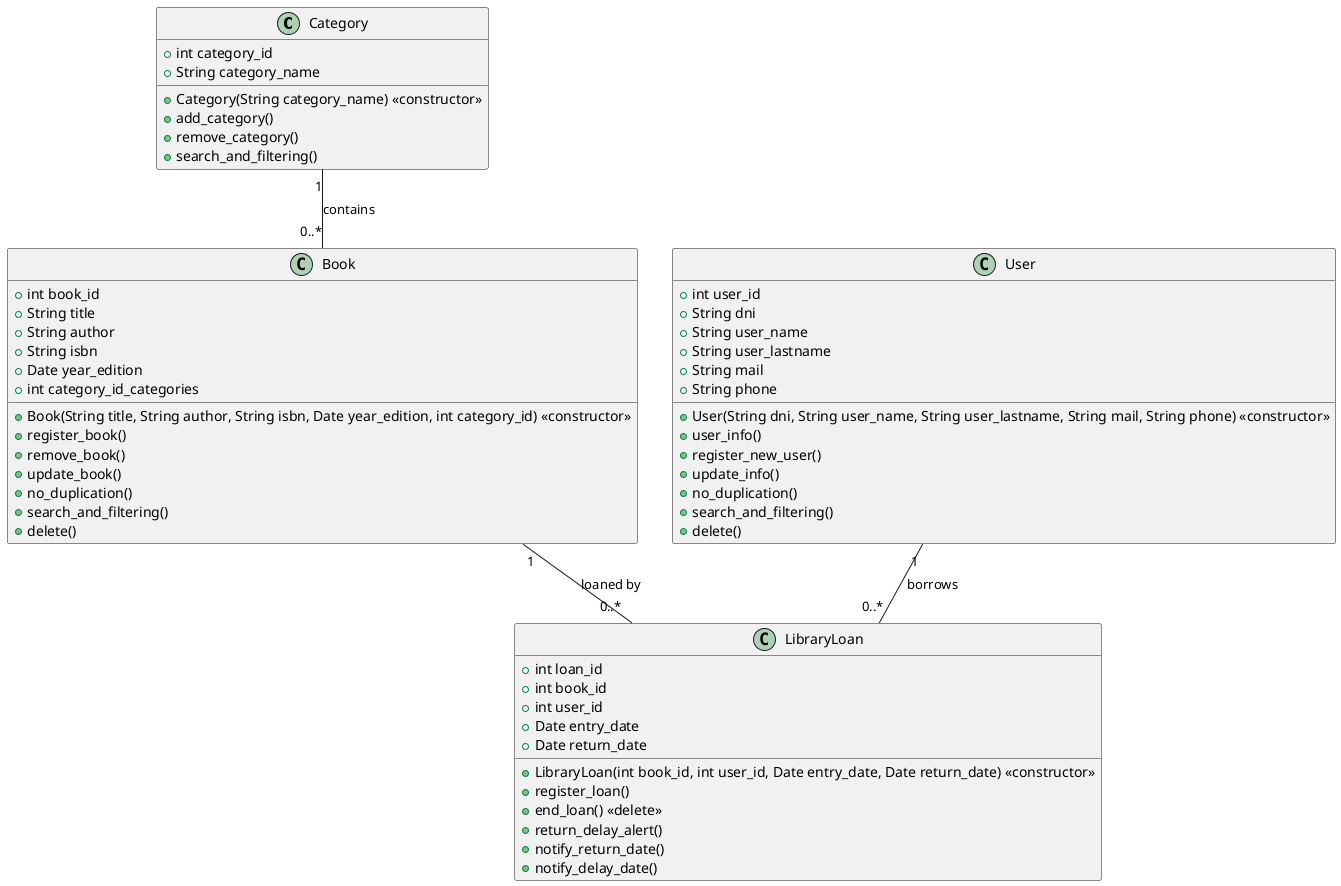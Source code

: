 @startuml
class Category {
    +int category_id
    +String category_name
    +Category(String category_name) <<constructor>>
    +add_category()
    +remove_category()
    +search_and_filtering()
}

class Book {
    +int book_id
    +String title
    +String author
    +String isbn
    +Date year_edition
    +int category_id_categories
    +Book(String title, String author, String isbn, Date year_edition, int category_id) <<constructor>>
    +register_book()
    +remove_book()
    +update_book()
    +no_duplication()
    +search_and_filtering()
    +delete()
}

class User {
    +int user_id
    +String dni
    +String user_name
    +String user_lastname
    +String mail
    +String phone
    +User(String dni, String user_name, String user_lastname, String mail, String phone) <<constructor>>
    +user_info()
    +register_new_user()
    +update_info()
    +no_duplication()
    +search_and_filtering()
    +delete()
}

class LibraryLoan {
    +int loan_id
    +int book_id
    +int user_id
    +Date entry_date
    +Date return_date
    +LibraryLoan(int book_id, int user_id, Date entry_date, Date return_date) <<constructor>>
    +register_loan()
    +end_loan() <<delete>>
    +return_delay_alert()
    +notify_return_date()
    +notify_delay_date()
}

Category "1" -- "0..*" Book : contains
Book "1" -- "0..*" LibraryLoan : loaned by
User "1" -- "0..*" LibraryLoan : borrows
@enduml

